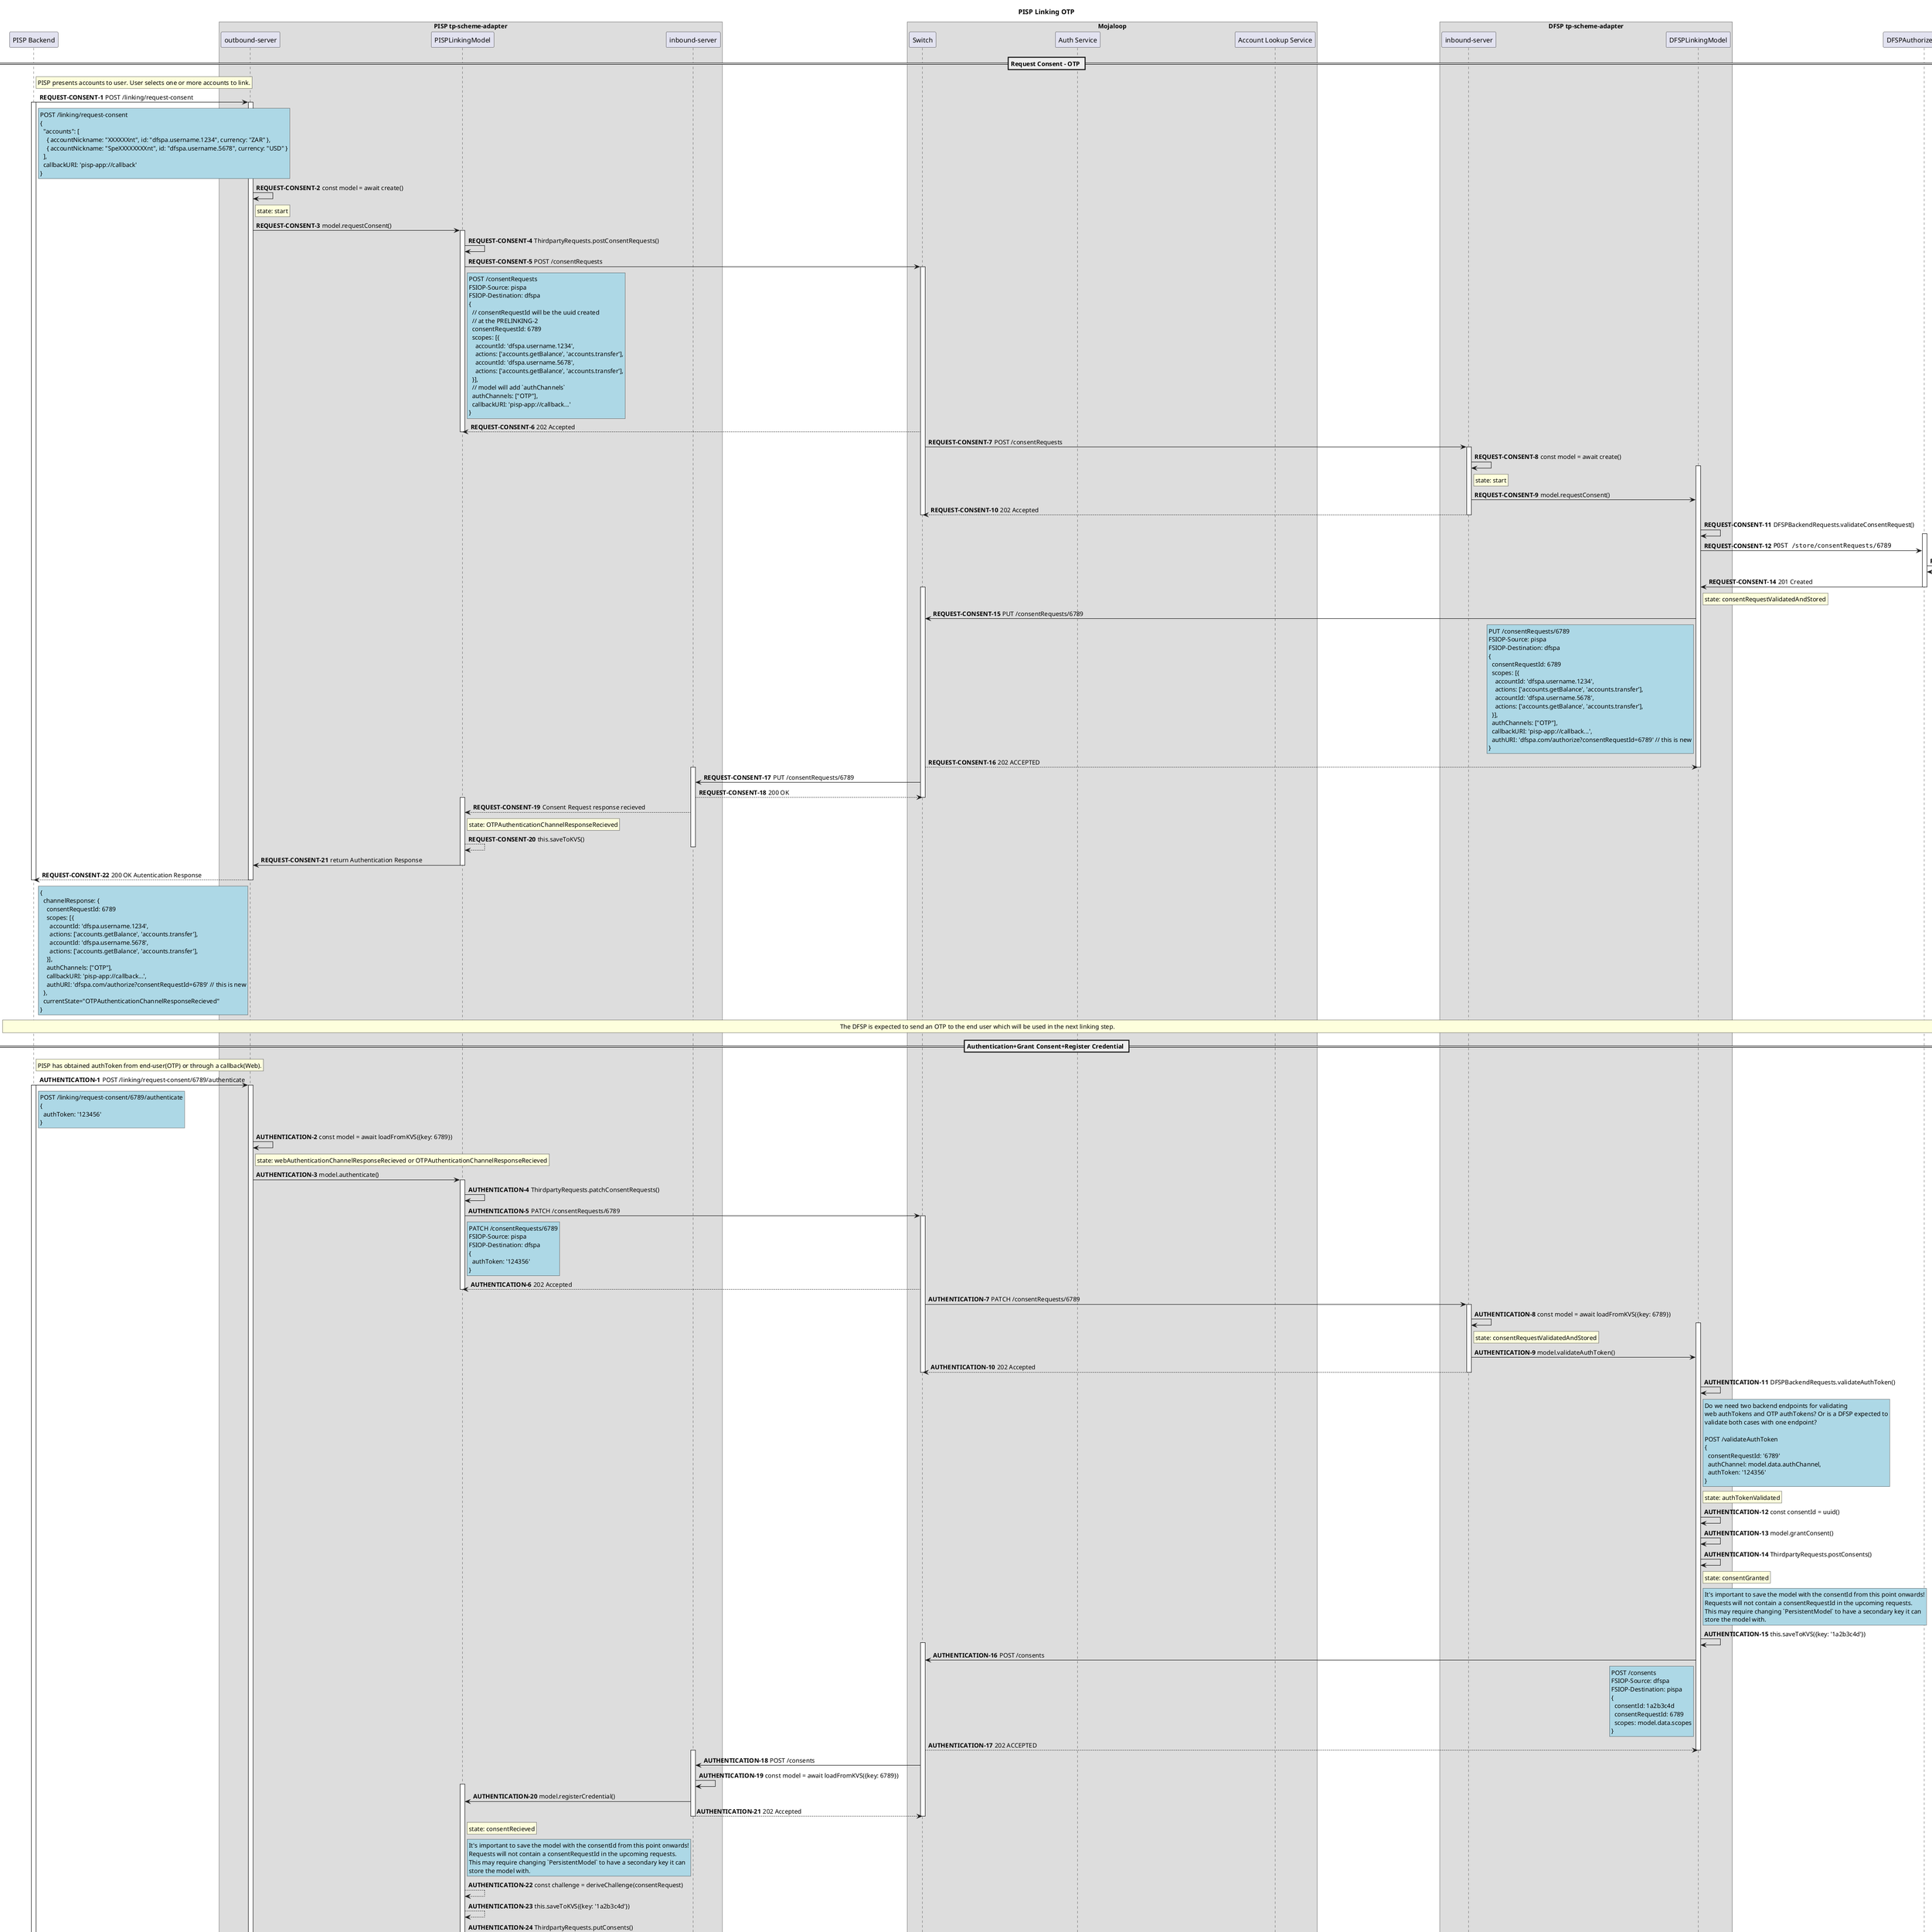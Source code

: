 @startuml

title PISP Linking OTP

participant "PISP Backend" as PISP
box "PISP tp-scheme-adapter"
  participant "outbound-server" as PISP_TP_OUT
  participant "PISPLinkingModel" as PISP_LM
  participant "inbound-server" as PISP_TP_IN
end box
box "Mojaloop"
    participant Switch
    participant "Auth Service" as AUTH
    participant "Account Lookup Service" as ALS
end box
box "DFSP tp-scheme-adapter"
  participant "inbound-server" as DFSP_TP_IN
  participant "DFSPLinkingModel" as DFSP_LM
end box
participant DFSPAuthorizeSimulator

== Request Consent - OTP ==
autonumber 1 "<b>REQUEST-CONSENT-#</b>"
rnote right of PISP
PISP presents accounts to user. User selects one or more accounts to link.
end note
PISP -> PISP_TP_OUT: POST /linking/request-consent
rnote right of PISP #LightBlue
POST /linking/request-consent
{
  "accounts": [
    { accountNickname: "XXXXXXnt", id: "dfspa.username.1234", currency: "ZAR" },
    { accountNickname: "SpeXXXXXXXXnt", id: "dfspa.username.5678", currency: "USD" }
  ],
  callbackURI: 'pisp-app://callback'
}
end note

activate PISP
activate PISP_TP_OUT

PISP_TP_OUT -> PISP_TP_OUT: const model = await create()
rnote right of PISP_TP_OUT: state: start
PISP_TP_OUT -> PISP_LM: model.requestConsent()

activate PISP_LM

PISP_LM -> PISP_LM: ThirdpartyRequests.postConsentRequests()
PISP_LM -> Switch: POST /consentRequests
rnote right of PISP_LM #LightBlue
POST /consentRequests
FSIOP-Source: pispa
FSIOP-Destination: dfspa
{
  // consentRequestId will be the uuid created
  // at the PRELINKING-2
  consentRequestId: 6789
  scopes: [{
    accountId: 'dfspa.username.1234',
    actions: ['accounts.getBalance', 'accounts.transfer'],
    accountId: 'dfspa.username.5678',
    actions: ['accounts.getBalance', 'accounts.transfer'],
  }],
  // model will add `authChannels`
  authChannels: ["OTP"],
  callbackURI: 'pisp-app://callback...'
}
end note

activate Switch
Switch --> PISP_LM: 202 Accepted
deactivate PISP_LM
Switch -> DFSP_TP_IN: POST /consentRequests
activate DFSP_TP_IN

DFSP_TP_IN -> DFSP_TP_IN: const model = await create()
activate DFSP_LM
rnote right of DFSP_TP_IN: state: start
DFSP_TP_IN -> DFSP_LM: model.requestConsent()
DFSP_TP_IN --> Switch: 202 Accepted
deactivate Switch
deactivate DFSP_TP_IN
DFSP_LM -> DFSP_LM: DFSPBackendRequests.validateConsentRequest()
activate DFSPAuthorizeSimulator
DFSP_LM -> DFSPAuthorizeSimulator: ""POST /store/consentRequests/6789""
DFSPAuthorizeSimulator -> DFSPAuthorizeSimulator: store consentRequest details
DFSPAuthorizeSimulator -> DFSP_LM: 201 Created
rnote right of DFSP_LM: state: consentRequestValidatedAndStored
deactivate DFSPAuthorizeSimulator
deactivate DFSP_TP_IN


activate Switch
DFSP_LM -> Switch: PUT /consentRequests/6789

rnote left of DFSP_LM #LightBlue
PUT /consentRequests/6789
FSIOP-Source: pispa
FSIOP-Destination: dfspa
{
  consentRequestId: 6789
  scopes: [{
    accountId: 'dfspa.username.1234',
    actions: ['accounts.getBalance', 'accounts.transfer'],
    accountId: 'dfspa.username.5678',
    actions: ['accounts.getBalance', 'accounts.transfer'],
  }],
  authChannels: ["OTP"],
  callbackURI: 'pisp-app://callback...',
  authURI: 'dfspa.com/authorize?consentRequestId=6789' // this is new
}
end note
Switch --> DFSP_LM: 202 ACCEPTED
deactivate DFSP_LM
activate PISP_TP_IN
Switch ->  PISP_TP_IN: PUT /consentRequests/6789
PISP_TP_IN --> Switch: 200 OK
deactivate Switch
activate PISP_LM
PISP_TP_IN --> PISP_LM: Consent Request response recieved
rnote right of PISP_LM: state: OTPAuthenticationChannelResponseRecieved
PISP_LM --> PISP_LM: this.saveToKVS()
deactivate PISP_TP_IN
PISP_LM -> PISP_TP_OUT: return Authentication Response
deactivate PISP_LM
PISP_TP_OUT --> PISP: 200 OK Autentication Response
rnote left of PISP_TP_OUT #LightBlue
{
  channelResponse: {
    consentRequestId: 6789
    scopes: [{
      accountId: 'dfspa.username.1234',
      actions: ['accounts.getBalance', 'accounts.transfer'],
      accountId: 'dfspa.username.5678',
      actions: ['accounts.getBalance', 'accounts.transfer'],
    }],
    authChannels: ["OTP"],
    callbackURI: 'pisp-app://callback...',
    authURI: 'dfspa.com/authorize?consentRequestId=6789' // this is new
  },
  currentState="OTPAuthenticationChannelResponseRecieved"
}
end note

deactivate PISP_TP_OUT
deactivate PISP

note over PISP, DFSPAuthorizeSimulator
  The DFSP is expected to send an OTP to the end user which will be used in the next linking step.
end note

== Authentication+Grant Consent+Register Credential ==
autonumber 1 "<b>AUTHENTICATION-#</b>"
rnote right of PISP
PISP has obtained authToken from end-user(OTP) or through a callback(Web).
end note
PISP -> PISP_TP_OUT: POST /linking/request-consent/6789/authenticate
rnote right of PISP #LightBlue
POST /linking/request-consent/6789/authenticate
{
  authToken: '123456'
}
end note

activate PISP
activate PISP_TP_OUT

PISP_TP_OUT -> PISP_TP_OUT: const model = await loadFromKVS({key: 6789})
rnote right of PISP_TP_OUT: state: webAuthenticationChannelResponseRecieved or OTPAuthenticationChannelResponseRecieved
PISP_TP_OUT -> PISP_LM: model.authenticate()

activate PISP_LM

PISP_LM -> PISP_LM: ThirdpartyRequests.patchConsentRequests()
PISP_LM -> Switch: PATCH /consentRequests/6789
rnote right of PISP_LM #LightBlue
PATCH /consentRequests/6789
FSIOP-Source: pispa
FSIOP-Destination: dfspa
{
  authToken: '124356'
}
end note

activate Switch
Switch --> PISP_LM: 202 Accepted
deactivate PISP_LM
Switch -> DFSP_TP_IN: PATCH /consentRequests/6789
activate DFSP_TP_IN

DFSP_TP_IN -> DFSP_TP_IN: const model = await loadFromKVS({key: 6789})
activate DFSP_LM
rnote right of DFSP_TP_IN: state: consentRequestValidatedAndStored
DFSP_TP_IN -> DFSP_LM: model.validateAuthToken()
DFSP_TP_IN --> Switch: 202 Accepted
deactivate Switch
deactivate DFSP_TP_IN

DFSP_LM -> DFSP_LM: DFSPBackendRequests.validateAuthToken()
rnote right of DFSP_LM #LightBlue
Do we need two backend endpoints for validating
web authTokens and OTP authTokens? Or is a DFSP expected to
validate both cases with one endpoint?

POST /validateAuthToken
{
  consentRequestId: '6789'
  authChannel: model.data.authChannel,
  authToken: '124356'
}
end note
rnote right of DFSP_LM: state: authTokenValidated

DFSP_LM -> DFSP_LM: const consentId = uuid()
DFSP_LM -> DFSP_LM: model.grantConsent()
DFSP_LM -> DFSP_LM: ThirdpartyRequests.postConsents()
rnote right of DFSP_LM: state: consentGranted
rnote right of DFSP_LM #LightBlue
It's important to save the model with the consentId from this point onwards!
Requests will not contain a consentRequestId in the upcoming requests.
This may require changing `PersistentModel` to have a secondary key it can
store the model with.
end note
DFSP_LM -> DFSP_LM: this.saveToKVS({key: '1a2b3c4d'})

activate Switch
DFSP_LM -> Switch: POST /consents

rnote left of DFSP_LM #LightBlue
POST /consents
FSIOP-Source: dfspa
FSIOP-Destination: pispa
{
  consentId: 1a2b3c4d
  consentRequestId: 6789
  scopes: model.data.scopes
}
end note
Switch --> DFSP_LM: 202 ACCEPTED
deactivate DFSP_LM
activate PISP_TP_IN
Switch ->  PISP_TP_IN: POST /consents
PISP_TP_IN -> PISP_TP_IN: const model = await loadFromKVS({key: 6789})
activate PISP_LM
PISP_TP_IN -> PISP_LM: model.registerCredential()
PISP_TP_IN --> Switch: 202 Accepted
deactivate PISP_TP_IN
deactivate Switch
rnote right of PISP_LM: state: consentRecieved
rnote right of PISP_LM #LightBlue
It's important to save the model with the consentId from this point onwards!
Requests will not contain a consentRequestId in the upcoming requests.
This may require changing `PersistentModel` to have a secondary key it can
store the model with.
end note
PISP_LM --> PISP_LM: const challenge = deriveChallenge(consentRequest)
PISP_LM --> PISP_LM: this.saveToKVS({key: '1a2b3c4d'})

PISP_LM -> PISP_LM: ThirdpartyRequests.putConsents()
rnote right of PISP_LM: state: signedConsentSent
activate Switch
PISP_LM -> Switch: PUT /consents/1a2b3c4d

rnote right of PISP_LM #LightBlue
PUT /consents/1a2b3c4d
FSIOP-Source: pispa
FSIOP-Destination: dfspa
{
  scopes: [{
    accountId: 'dfspa.username.1234',
    actions: ['accounts.getBalance', 'accounts.transfer'],
    accountId: 'dfspa.username.5678',
    actions: ['accounts.getBalance', 'accounts.transfer'],
  }],
  credential: {
    credentialType: "FIDO",
    status: "PENDING",
    payload: PublicKeyCredential
  }
}
end note

Switch --> PISP_LM: 202 Accepted
deactivate PISP_LM
Switch -> DFSP_TP_IN: PUT /consents/1a2b3c4d
activate DFSP_TP_IN

DFSP_TP_IN -> DFSP_TP_IN: const model = await loadFromKVS({key: 1a2b3c4d})
activate DFSP_LM
rnote right of DFSP_TP_IN: state: signedConsentRecieved
DFSP_TP_IN -> DFSP_LM: model.validateSignedConsent()
rnote right of DFSP_TP_IN: state: pendingRegistrationAndValidation
DFSP_TP_IN --> Switch: 202 Accepted
deactivate Switch
deactivate DFSP_TP_IN
DFSP_LM -> DFSP_LM: Check signed consent.
rnote right of DFSP_LM #LightBlue
Does this need a backend request or can the scheme adapter check the consent.
end note
rnote right of DFSP_LM: state: signedConsentChecked
DFSP_LM-> DFSP_LM: model.validateWithAuthService()
activate Switch
DFSP_LM -> Switch: POST /consents/1a2b3c4d

rnote left of DFSP_LM #LightBlue
POST /consents/1a2b3c4d
FSIOP-Source: dfspa
FSIOP-Destination: central-auth
{
  scopes: [{
    accountId: 'dfspa.username.1234',
    actions: ['accounts.getBalance', 'accounts.transfer'],
    accountId: 'dfspa.username.5678',
    actions: ['accounts.getBalance', 'accounts.transfer'],
  }],
  credential: {
    credentialType: "FIDO",
    status: "PENDING",
    payload: PublicKeyCredential
  }
}
end note
Switch --> DFSP_LM: 202 Accepted
DFSP_LM -> DFSP_LM: this.saveToKVS()
deactivate DFSP_LM

Switch -> AUTH: POST /consents/1a2b3c4d
activate AUTH
AUTH --> Switch: 202 Accepted
AUTH -> AUTH: Check consent.
AUTH -> Switch: PUT /consents/1a2b3c4d

rnote left of AUTH #LightBlue
PUT /consents/1a2b3c4d
FSIOP-Source: central-auth
FSIOP-Destination: dfspa
{
  scopes: [{
    accountId: 'dfspa.username.1234',
    actions: ['accounts.getBalance', 'accounts.transfer'],
    accountId: 'dfspa.username.5678',
    actions: ['accounts.getBalance', 'accounts.transfer'],
  }],
  credential: {
    credentialType: "FIDO",
    status: "VERIFIED",
    payload: PublicKeyCredential
  }
}
end note

Switch --> AUTH: 200 OK
activate DFSP_TP_IN
Switch -> DFSP_TP_IN: PUT /consents/1a2b3c4d
DFSP_TP_IN -> DFSP_TP_IN: const model = await loadFromKVS({key: 1a2b3c4d})
DFSP_TP_IN -> DFSP_TP_IN: consentResponseRecieved()
rnote right of DFSP_TP_IN: state: consentResponseRecieved
DFSP_TP_IN -> DFSP_LM: Auth Service response recieved
activate DFSP_LM
DFSP_TP_IN --> Switch: 200 OK
deactivate Switch
deactivate DFSP_TP_IN

AUTH -> ALS: POST /participants/CONSENTS/1a2b3c4d
activate ALS
ALS --> AUTH: 202 Accepted
deactivate AUTH

ALS -> DFSP_TP_IN: PUT /participants/CONSENTS/1a2b3c4d
activate DFSP_TP_IN
DFSP_TP_IN -> DFSP_TP_IN: const model = await loadFromKVS({key: 1a2b3c4d})
DFSP_TP_IN -> DFSP_TP_IN: participantResponseRecieved()
rnote right of DFSP_TP_IN: state: participantsResponseRecieved
DFSP_TP_IN -> DFSP_LM: Participant response recieved
DFSP_TP_IN --> ALS: 200 Accepted
deactivate ALS
deactivate DFSP_TP_IN
rnote right of DFSP_LM: state: consentRegisteredAndValidated
DFSP_LM -> DFSP_LM: model.finalizeConsent()

loop for each scope in ""Consents.scopes""
DFSP_LM -> Switch: POST /participants/THIRD_PARTY_LINK/dfsp.username.5678
Switch --> DFSP_LM: 202 Accepted
Switch -> ALS: POST /participants/THIRD_PARTY_LINK/dfsp.username.5678
ALS --> Switch: 202 Accepted
ALS -> Switch: PUT /participants/THIRD_PARTY_LINK/dfsp.username.5678
Switch --> ALS: 200 OK
Switch -> DFSP_TP_IN: PUT /participants/THIRD_PARTY_LINK/dfsp.username.5678
DFSP_TP_IN --> Switch: 200 OK
DFSP_TP_IN -> DFSP_LM: Participant response recieved
end

DFSP_LM -> DFSP_LM: await Promise.all()
DFSP_LM -> DFSP_LM: state: PISPDFSPLinkEstablished
DFSP_LM -> DFSP_LM: model.notifyVerificationToPISP()
DFSP_LM -> Switch: PATCH /consents/1a2b3c4d
rnote left of DFSP_LM #LightBlue
PATCH /consents/1a2b3c4d
FSIOP-Source: dfspa
FSIOP-Destination: pispa
{
  credential: {
    status: "VERIFIED"
  }
}
end note
activate Switch
Switch --> DFSP_LM: 200 OK
deactivate DFSP_LM
Switch -> PISP_TP_IN: PATCH /consents/1a2b3c4d
activate PISP_TP_IN
PISP_TP_IN -> PISP_TP_IN: const model = await loadFromKVS({key: 1a2b3c4d})

activate PISP_LM
PISP_TP_IN -> PISP_LM: Verified Response recieved
PISP_TP_IN --> Switch: 200 OK
deactivate PISP_TP_IN
deactivate Switch
rnote right of PISP_LM: state: accountsLinked
PISP_LM --> PISP_TP_OUT: return Accounts linked response
deactivate PISP_LM
PISP_TP_OUT --> PISP: 200 OK Accounts Linked
rnote left of PISP_TP_OUT #LightBlue
{
  credential: {
    status: "VERIFIED"
  }
  currentState="accountsLinked"
}
end note
@enduml
